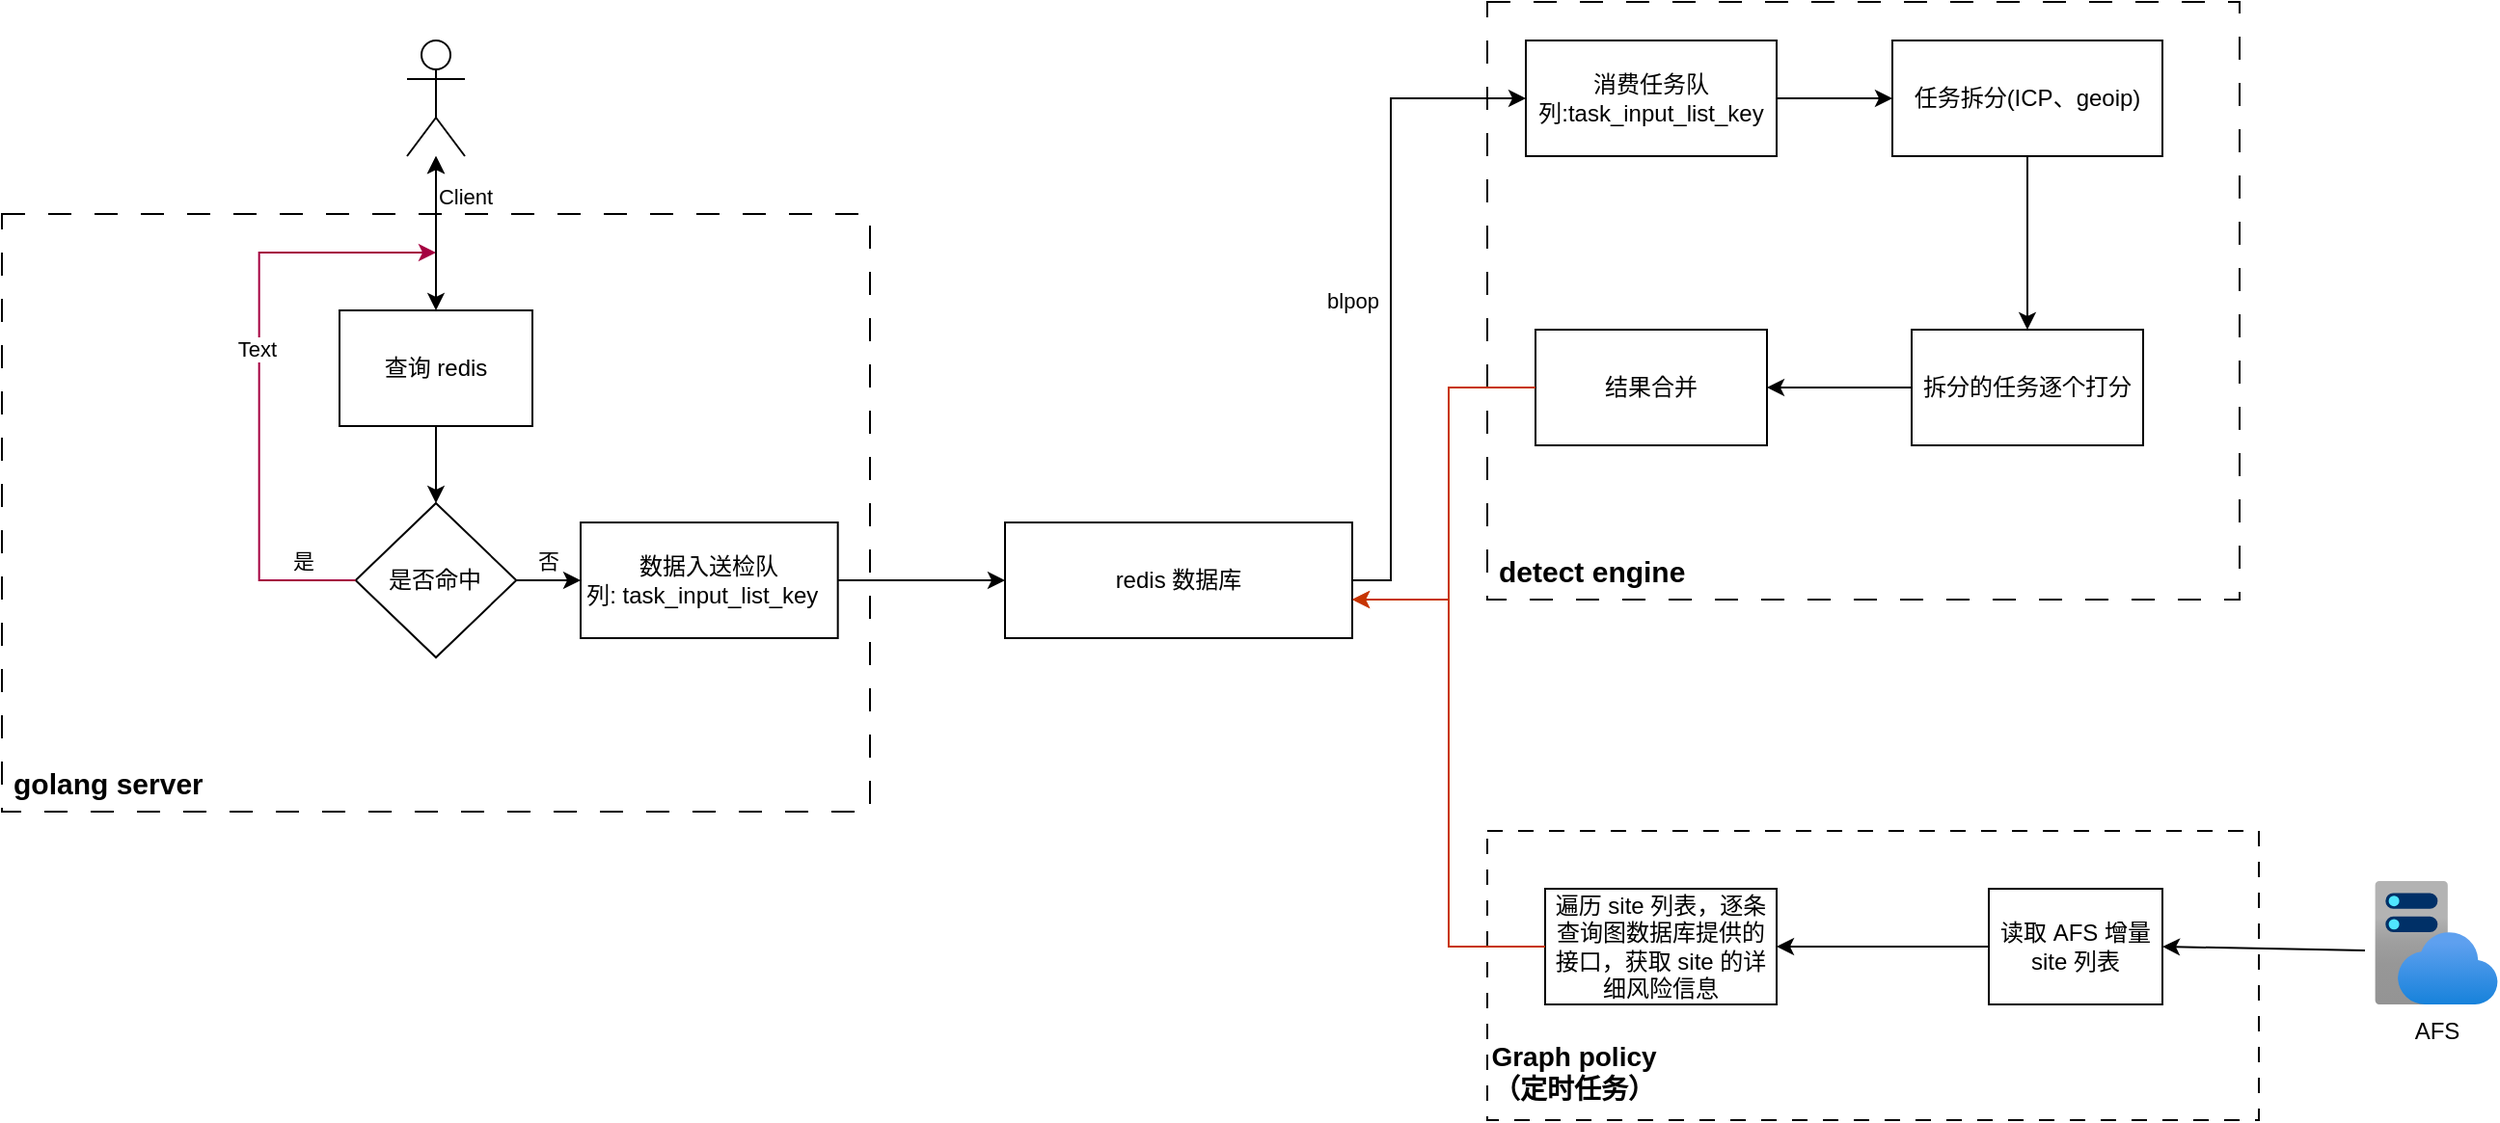<mxfile version="24.0.1" type="github">
  <diagram name="第 1 页" id="SFo6EVD3lCYizD3O0nEO">
    <mxGraphModel dx="2074" dy="1121" grid="1" gridSize="10" guides="1" tooltips="1" connect="1" arrows="1" fold="1" page="1" pageScale="1" pageWidth="3300" pageHeight="4681" math="0" shadow="0">
      <root>
        <mxCell id="0" />
        <mxCell id="1" parent="0" />
        <mxCell id="TXQYcuoiy-pk4226gjFW-22" value="" style="group" vertex="1" connectable="0" parent="1">
          <mxGeometry x="270" y="220" width="450" height="310" as="geometry" />
        </mxCell>
        <mxCell id="TXQYcuoiy-pk4226gjFW-19" value="" style="rounded=0;whiteSpace=wrap;html=1;dashed=1;dashPattern=12 12;" vertex="1" parent="TXQYcuoiy-pk4226gjFW-22">
          <mxGeometry width="450" height="310" as="geometry" />
        </mxCell>
        <mxCell id="TXQYcuoiy-pk4226gjFW-20" value="&lt;font style=&quot;font-size: 15px;&quot;&gt;&lt;b&gt;golang server&lt;/b&gt;&lt;/font&gt;" style="text;strokeColor=none;fillColor=none;align=left;verticalAlign=middle;spacingLeft=4;spacingRight=4;overflow=hidden;points=[[0,0.5],[1,0.5]];portConstraint=eastwest;rotatable=0;whiteSpace=wrap;html=1;strokeWidth=5;" vertex="1" parent="TXQYcuoiy-pk4226gjFW-22">
          <mxGeometry y="280" width="116.667" height="30" as="geometry" />
        </mxCell>
        <mxCell id="TXQYcuoiy-pk4226gjFW-26" value="查询 redis" style="rounded=0;whiteSpace=wrap;html=1;" vertex="1" parent="TXQYcuoiy-pk4226gjFW-22">
          <mxGeometry x="175" y="50" width="100" height="60" as="geometry" />
        </mxCell>
        <mxCell id="TXQYcuoiy-pk4226gjFW-27" value="是否命中" style="rhombus;whiteSpace=wrap;html=1;" vertex="1" parent="TXQYcuoiy-pk4226gjFW-22">
          <mxGeometry x="183.333" y="150" width="83.333" height="80" as="geometry" />
        </mxCell>
        <mxCell id="TXQYcuoiy-pk4226gjFW-30" value="" style="endArrow=classic;html=1;rounded=0;exitX=0.5;exitY=1;exitDx=0;exitDy=0;entryX=0.5;entryY=0;entryDx=0;entryDy=0;" edge="1" parent="TXQYcuoiy-pk4226gjFW-22" source="TXQYcuoiy-pk4226gjFW-26" target="TXQYcuoiy-pk4226gjFW-27">
          <mxGeometry width="50" height="50" relative="1" as="geometry">
            <mxPoint x="375" y="170" as="sourcePoint" />
            <mxPoint x="300" y="100" as="targetPoint" />
          </mxGeometry>
        </mxCell>
        <mxCell id="TXQYcuoiy-pk4226gjFW-31" value="" style="endArrow=classic;html=1;rounded=0;exitX=0;exitY=0.5;exitDx=0;exitDy=0;fillColor=#d80073;strokeColor=#A50040;" edge="1" parent="TXQYcuoiy-pk4226gjFW-22" source="TXQYcuoiy-pk4226gjFW-27">
          <mxGeometry width="50" height="50" relative="1" as="geometry">
            <mxPoint x="125" y="220" as="sourcePoint" />
            <mxPoint x="225" y="20" as="targetPoint" />
            <Array as="points">
              <mxPoint x="133.333" y="190" />
              <mxPoint x="133.333" y="20" />
            </Array>
          </mxGeometry>
        </mxCell>
        <mxCell id="TXQYcuoiy-pk4226gjFW-32" value="是" style="edgeLabel;html=1;align=center;verticalAlign=middle;resizable=0;points=[];" vertex="1" connectable="0" parent="TXQYcuoiy-pk4226gjFW-31">
          <mxGeometry x="-0.824" y="-3" relative="1" as="geometry">
            <mxPoint y="-7" as="offset" />
          </mxGeometry>
        </mxCell>
        <mxCell id="TXQYcuoiy-pk4226gjFW-38" value="Text" style="edgeLabel;html=1;align=center;verticalAlign=middle;resizable=0;points=[];" vertex="1" connectable="0" parent="TXQYcuoiy-pk4226gjFW-31">
          <mxGeometry x="0.091" y="2" relative="1" as="geometry">
            <mxPoint as="offset" />
          </mxGeometry>
        </mxCell>
        <mxCell id="TXQYcuoiy-pk4226gjFW-33" value="数据入送检队列:&amp;nbsp;task_input_list_key&amp;nbsp;&amp;nbsp;" style="rounded=0;whiteSpace=wrap;html=1;" vertex="1" parent="TXQYcuoiy-pk4226gjFW-22">
          <mxGeometry x="300" y="160" width="133.333" height="60" as="geometry" />
        </mxCell>
        <mxCell id="TXQYcuoiy-pk4226gjFW-34" value="否" style="endArrow=classic;html=1;rounded=0;exitX=1;exitY=0.5;exitDx=0;exitDy=0;entryX=0;entryY=0.5;entryDx=0;entryDy=0;" edge="1" parent="TXQYcuoiy-pk4226gjFW-22" source="TXQYcuoiy-pk4226gjFW-27" target="TXQYcuoiy-pk4226gjFW-33">
          <mxGeometry y="10" width="50" height="50" relative="1" as="geometry">
            <mxPoint x="291.667" y="300" as="sourcePoint" />
            <mxPoint x="333.333" y="250" as="targetPoint" />
            <mxPoint as="offset" />
          </mxGeometry>
        </mxCell>
        <mxCell id="TXQYcuoiy-pk4226gjFW-6" value="" style="shape=umlActor;verticalLabelPosition=bottom;verticalAlign=top;html=1;outlineConnect=0;" vertex="1" parent="1">
          <mxGeometry x="480" y="130" width="30" height="60" as="geometry" />
        </mxCell>
        <mxCell id="TXQYcuoiy-pk4226gjFW-14" value="" style="endArrow=classic;startArrow=classic;html=1;rounded=0;" edge="1" parent="1" source="TXQYcuoiy-pk4226gjFW-26" target="TXQYcuoiy-pk4226gjFW-6">
          <mxGeometry width="50" height="50" relative="1" as="geometry">
            <mxPoint x="1270" y="-130" as="sourcePoint" />
            <mxPoint x="1300" y="-190" as="targetPoint" />
          </mxGeometry>
        </mxCell>
        <mxCell id="TXQYcuoiy-pk4226gjFW-23" value="Client" style="edgeLabel;html=1;align=center;verticalAlign=middle;resizable=0;points=[];" vertex="1" connectable="0" parent="TXQYcuoiy-pk4226gjFW-14">
          <mxGeometry x="0.164" relative="1" as="geometry">
            <mxPoint x="15" y="-13" as="offset" />
          </mxGeometry>
        </mxCell>
        <mxCell id="TXQYcuoiy-pk4226gjFW-21" value="redis 数据库" style="rounded=0;whiteSpace=wrap;html=1;" vertex="1" parent="1">
          <mxGeometry x="790" y="380" width="180" height="60" as="geometry" />
        </mxCell>
        <mxCell id="TXQYcuoiy-pk4226gjFW-29" value="" style="edgeStyle=orthogonalEdgeStyle;rounded=0;orthogonalLoop=1;jettySize=auto;html=1;" edge="1" parent="1" source="TXQYcuoiy-pk4226gjFW-19" target="TXQYcuoiy-pk4226gjFW-6">
          <mxGeometry relative="1" as="geometry" />
        </mxCell>
        <mxCell id="TXQYcuoiy-pk4226gjFW-35" value="" style="endArrow=classic;html=1;rounded=0;exitX=1;exitY=0.5;exitDx=0;exitDy=0;entryX=0;entryY=0.5;entryDx=0;entryDy=0;" edge="1" parent="1" source="TXQYcuoiy-pk4226gjFW-33" target="TXQYcuoiy-pk4226gjFW-21">
          <mxGeometry width="50" height="50" relative="1" as="geometry">
            <mxPoint x="890" y="590" as="sourcePoint" />
            <mxPoint x="940" y="540" as="targetPoint" />
          </mxGeometry>
        </mxCell>
        <mxCell id="TXQYcuoiy-pk4226gjFW-40" value="" style="group" vertex="1" connectable="0" parent="1">
          <mxGeometry x="1040" y="110" width="510" height="310" as="geometry" />
        </mxCell>
        <mxCell id="TXQYcuoiy-pk4226gjFW-36" value="" style="rounded=0;whiteSpace=wrap;html=1;dashed=1;dashPattern=12 12;" vertex="1" parent="TXQYcuoiy-pk4226gjFW-40">
          <mxGeometry width="390" height="310" as="geometry" />
        </mxCell>
        <mxCell id="TXQYcuoiy-pk4226gjFW-39" value="&lt;span style=&quot;font-size: 15px;&quot;&gt;&lt;b&gt;detect engine&lt;/b&gt;&lt;/span&gt;" style="text;strokeColor=none;fillColor=none;align=left;verticalAlign=middle;spacingLeft=4;spacingRight=4;overflow=hidden;points=[[0,0.5],[1,0.5]];portConstraint=eastwest;rotatable=0;whiteSpace=wrap;html=1;strokeWidth=5;" vertex="1" parent="TXQYcuoiy-pk4226gjFW-40">
          <mxGeometry y="280" width="116.667" height="30" as="geometry" />
        </mxCell>
        <mxCell id="TXQYcuoiy-pk4226gjFW-37" value="消费任务队列:task_input_list_key" style="rounded=0;whiteSpace=wrap;html=1;" vertex="1" parent="TXQYcuoiy-pk4226gjFW-40">
          <mxGeometry x="20" y="20" width="130" height="60" as="geometry" />
        </mxCell>
        <mxCell id="TXQYcuoiy-pk4226gjFW-43" value="任务拆分(ICP、geoip)" style="rounded=0;whiteSpace=wrap;html=1;" vertex="1" parent="TXQYcuoiy-pk4226gjFW-40">
          <mxGeometry x="210" y="20" width="140" height="60" as="geometry" />
        </mxCell>
        <mxCell id="TXQYcuoiy-pk4226gjFW-44" value="" style="endArrow=classic;html=1;rounded=0;exitX=1;exitY=0.5;exitDx=0;exitDy=0;entryX=0;entryY=0.5;entryDx=0;entryDy=0;" edge="1" parent="TXQYcuoiy-pk4226gjFW-40" source="TXQYcuoiy-pk4226gjFW-37" target="TXQYcuoiy-pk4226gjFW-43">
          <mxGeometry width="50" height="50" relative="1" as="geometry">
            <mxPoint x="170" y="-120" as="sourcePoint" />
            <mxPoint x="280" y="-190" as="targetPoint" />
          </mxGeometry>
        </mxCell>
        <mxCell id="TXQYcuoiy-pk4226gjFW-45" value="拆分的任务逐个打分" style="rounded=0;whiteSpace=wrap;html=1;" vertex="1" parent="TXQYcuoiy-pk4226gjFW-40">
          <mxGeometry x="220" y="170" width="120" height="60" as="geometry" />
        </mxCell>
        <mxCell id="TXQYcuoiy-pk4226gjFW-46" value="" style="endArrow=classic;html=1;rounded=0;exitX=0.5;exitY=1;exitDx=0;exitDy=0;" edge="1" parent="TXQYcuoiy-pk4226gjFW-40" source="TXQYcuoiy-pk4226gjFW-43" target="TXQYcuoiy-pk4226gjFW-45">
          <mxGeometry width="50" height="50" relative="1" as="geometry">
            <mxPoint x="160" y="-80" as="sourcePoint" />
            <mxPoint x="210" y="-130" as="targetPoint" />
          </mxGeometry>
        </mxCell>
        <mxCell id="TXQYcuoiy-pk4226gjFW-55" value="结果合并" style="rounded=0;whiteSpace=wrap;html=1;" vertex="1" parent="TXQYcuoiy-pk4226gjFW-40">
          <mxGeometry x="25" y="170" width="120" height="60" as="geometry" />
        </mxCell>
        <mxCell id="TXQYcuoiy-pk4226gjFW-56" value="" style="endArrow=classic;html=1;rounded=0;exitX=0;exitY=0.5;exitDx=0;exitDy=0;entryX=1;entryY=0.5;entryDx=0;entryDy=0;" edge="1" parent="TXQYcuoiy-pk4226gjFW-40" source="TXQYcuoiy-pk4226gjFW-45" target="TXQYcuoiy-pk4226gjFW-55">
          <mxGeometry width="50" height="50" relative="1" as="geometry">
            <mxPoint x="160" y="440" as="sourcePoint" />
            <mxPoint x="210" y="390" as="targetPoint" />
          </mxGeometry>
        </mxCell>
        <mxCell id="TXQYcuoiy-pk4226gjFW-41" value="" style="endArrow=classic;html=1;rounded=0;exitX=1;exitY=0.5;exitDx=0;exitDy=0;entryX=0;entryY=0.5;entryDx=0;entryDy=0;" edge="1" parent="1" source="TXQYcuoiy-pk4226gjFW-21" target="TXQYcuoiy-pk4226gjFW-37">
          <mxGeometry width="50" height="50" relative="1" as="geometry">
            <mxPoint x="910" y="650" as="sourcePoint" />
            <mxPoint x="960" y="600" as="targetPoint" />
            <Array as="points">
              <mxPoint x="990" y="410" />
              <mxPoint x="990" y="160" />
            </Array>
          </mxGeometry>
        </mxCell>
        <mxCell id="TXQYcuoiy-pk4226gjFW-42" value="blpop" style="edgeLabel;html=1;align=center;verticalAlign=middle;resizable=0;points=[];" vertex="1" connectable="0" parent="TXQYcuoiy-pk4226gjFW-41">
          <mxGeometry x="-0.1" y="-1" relative="1" as="geometry">
            <mxPoint x="-21" y="-12" as="offset" />
          </mxGeometry>
        </mxCell>
        <mxCell id="TXQYcuoiy-pk4226gjFW-57" value="" style="endArrow=classic;html=1;rounded=0;exitX=0;exitY=0.5;exitDx=0;exitDy=0;fillColor=#fa6800;strokeColor=#C73500;" edge="1" parent="1" source="TXQYcuoiy-pk4226gjFW-55">
          <mxGeometry width="50" height="50" relative="1" as="geometry">
            <mxPoint x="1088.02" y="422.02" as="sourcePoint" />
            <mxPoint x="970" y="420" as="targetPoint" />
            <Array as="points">
              <mxPoint x="1020" y="310" />
              <mxPoint x="1020" y="420" />
            </Array>
          </mxGeometry>
        </mxCell>
        <mxCell id="TXQYcuoiy-pk4226gjFW-70" value="" style="rounded=0;whiteSpace=wrap;html=1;dashed=1;dashPattern=8 8;" vertex="1" parent="1">
          <mxGeometry x="1040" y="540" width="400" height="150" as="geometry" />
        </mxCell>
        <mxCell id="TXQYcuoiy-pk4226gjFW-71" value="&lt;font style=&quot;font-size: 14px;&quot;&gt;&lt;b&gt;Graph policy（定时任务）&lt;/b&gt;&lt;/font&gt;" style="text;html=1;align=center;verticalAlign=middle;whiteSpace=wrap;rounded=0;strokeWidth=3;" vertex="1" parent="1">
          <mxGeometry x="1040" y="650" width="90" height="30" as="geometry" />
        </mxCell>
        <mxCell id="TXQYcuoiy-pk4226gjFW-72" value="读取 AFS 增量 site 列表" style="rounded=0;whiteSpace=wrap;html=1;" vertex="1" parent="1">
          <mxGeometry x="1300" y="570" width="90" height="60" as="geometry" />
        </mxCell>
        <mxCell id="TXQYcuoiy-pk4226gjFW-73" value="遍历 site 列表，逐条查询图数据库提供的接口，获取 site 的详细风险信息" style="rounded=0;whiteSpace=wrap;html=1;" vertex="1" parent="1">
          <mxGeometry x="1070" y="570" width="120" height="60" as="geometry" />
        </mxCell>
        <mxCell id="TXQYcuoiy-pk4226gjFW-74" value="" style="endArrow=classic;html=1;rounded=0;" edge="1" parent="1" target="TXQYcuoiy-pk4226gjFW-73">
          <mxGeometry width="50" height="50" relative="1" as="geometry">
            <mxPoint x="1300" y="600" as="sourcePoint" />
            <mxPoint x="850" y="600" as="targetPoint" />
          </mxGeometry>
        </mxCell>
        <mxCell id="TXQYcuoiy-pk4226gjFW-75" value="AFS" style="image;aspect=fixed;html=1;points=[];align=center;fontSize=12;image=img/lib/azure2/app_services/App_Service_Plans.svg;" vertex="1" parent="1">
          <mxGeometry x="1500" y="566" width="64" height="64" as="geometry" />
        </mxCell>
        <mxCell id="TXQYcuoiy-pk4226gjFW-76" value="" style="endArrow=classic;html=1;rounded=0;exitX=-0.078;exitY=0.563;exitDx=0;exitDy=0;exitPerimeter=0;entryX=1;entryY=0.5;entryDx=0;entryDy=0;" edge="1" parent="1" source="TXQYcuoiy-pk4226gjFW-75" target="TXQYcuoiy-pk4226gjFW-72">
          <mxGeometry width="50" height="50" relative="1" as="geometry">
            <mxPoint x="1535.008" y="560.004" as="sourcePoint" />
            <mxPoint x="1510" y="716" as="targetPoint" />
          </mxGeometry>
        </mxCell>
        <mxCell id="TXQYcuoiy-pk4226gjFW-77" value="" style="endArrow=classic;html=1;rounded=0;exitX=0;exitY=0.5;exitDx=0;exitDy=0;fillColor=#fa6800;strokeColor=#C73500;" edge="1" parent="1" source="TXQYcuoiy-pk4226gjFW-73">
          <mxGeometry width="50" height="50" relative="1" as="geometry">
            <mxPoint x="870" y="520" as="sourcePoint" />
            <mxPoint x="970" y="420" as="targetPoint" />
            <Array as="points">
              <mxPoint x="1020" y="600" />
              <mxPoint x="1020" y="420" />
            </Array>
          </mxGeometry>
        </mxCell>
      </root>
    </mxGraphModel>
  </diagram>
</mxfile>
